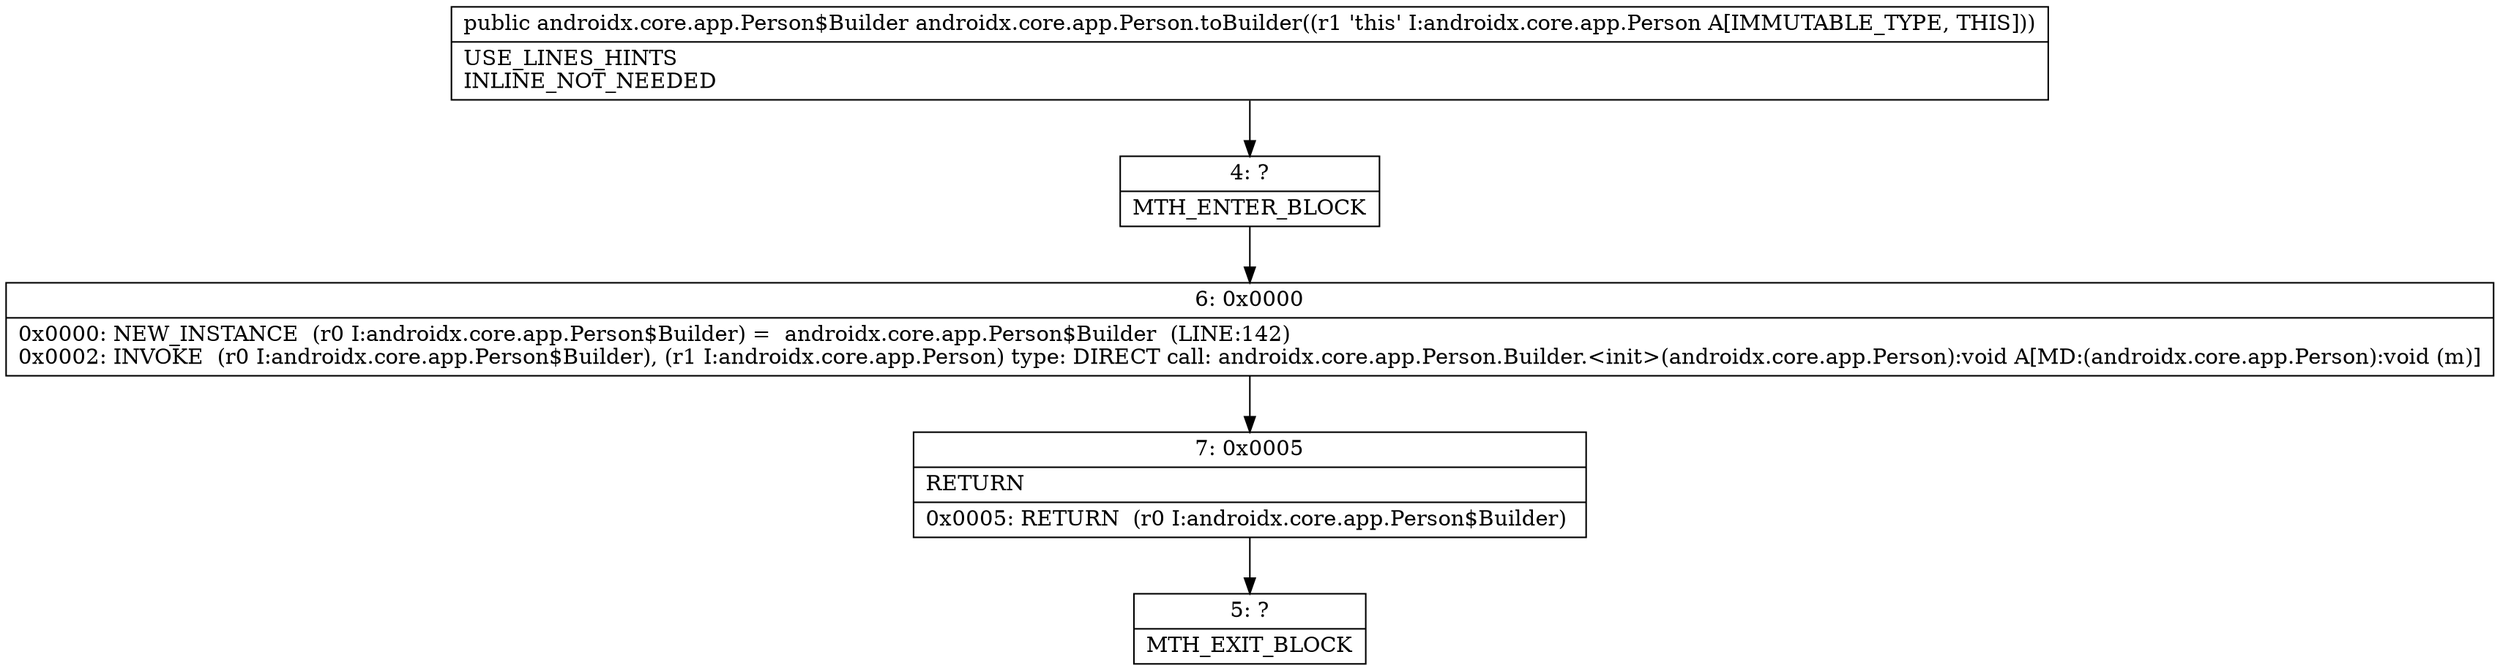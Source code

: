 digraph "CFG forandroidx.core.app.Person.toBuilder()Landroidx\/core\/app\/Person$Builder;" {
Node_4 [shape=record,label="{4\:\ ?|MTH_ENTER_BLOCK\l}"];
Node_6 [shape=record,label="{6\:\ 0x0000|0x0000: NEW_INSTANCE  (r0 I:androidx.core.app.Person$Builder) =  androidx.core.app.Person$Builder  (LINE:142)\l0x0002: INVOKE  (r0 I:androidx.core.app.Person$Builder), (r1 I:androidx.core.app.Person) type: DIRECT call: androidx.core.app.Person.Builder.\<init\>(androidx.core.app.Person):void A[MD:(androidx.core.app.Person):void (m)]\l}"];
Node_7 [shape=record,label="{7\:\ 0x0005|RETURN\l|0x0005: RETURN  (r0 I:androidx.core.app.Person$Builder) \l}"];
Node_5 [shape=record,label="{5\:\ ?|MTH_EXIT_BLOCK\l}"];
MethodNode[shape=record,label="{public androidx.core.app.Person$Builder androidx.core.app.Person.toBuilder((r1 'this' I:androidx.core.app.Person A[IMMUTABLE_TYPE, THIS]))  | USE_LINES_HINTS\lINLINE_NOT_NEEDED\l}"];
MethodNode -> Node_4;Node_4 -> Node_6;
Node_6 -> Node_7;
Node_7 -> Node_5;
}

